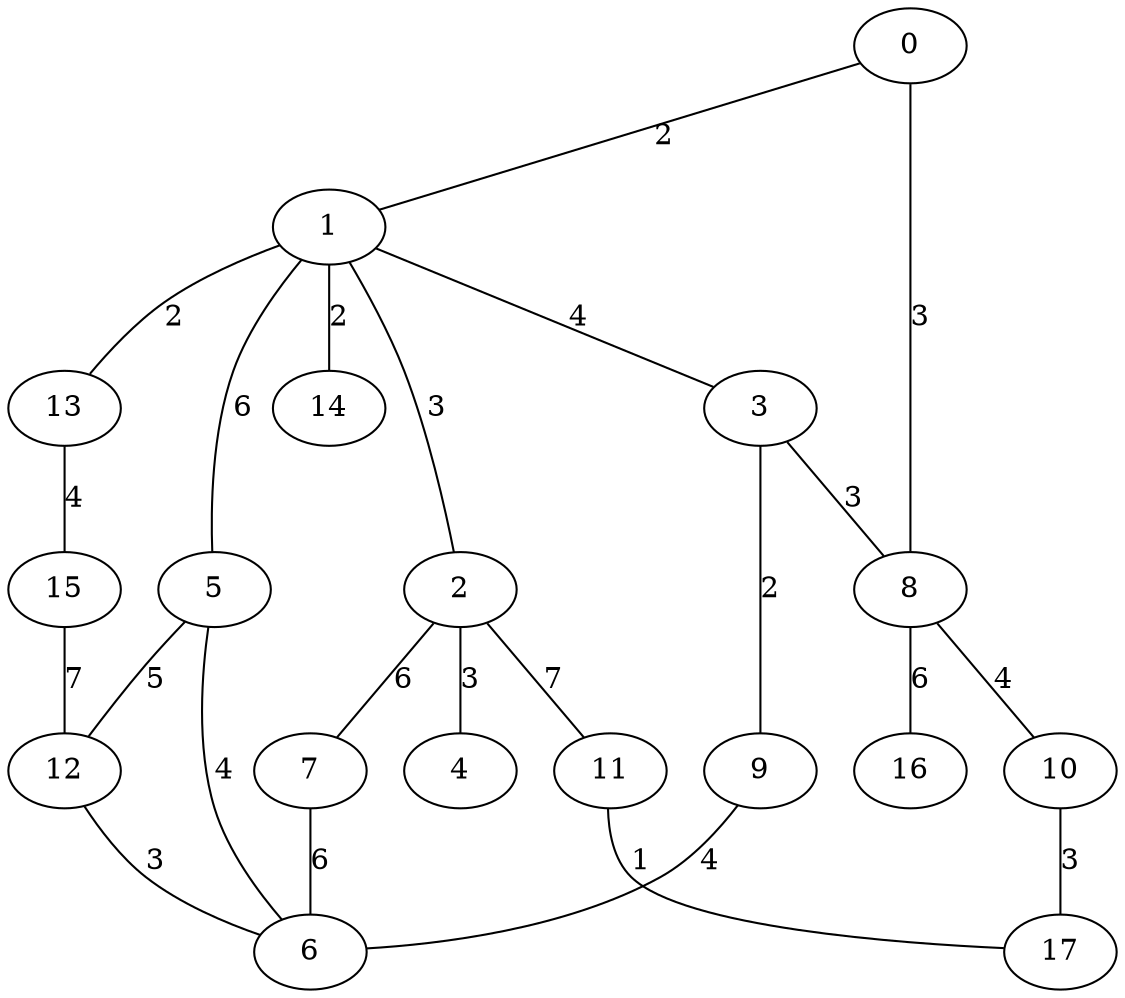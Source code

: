 graph g {
  0 [ habit = 10, size = 110, x = 5, y = 5 ]
  1 [ habit = 10, size = 358, x = 6, y = 6 ]
  2 [ habit = 1, size = 97, x = 8, y = 4 ]
  3 [ habit = 6, size = 115, x = 5, y = 6 ]
  4 [ habit = 2, size = 414, x = 9, y = 3 ]
  5 [ habit = 10, size = 382, x = 8, y = 8 ]
  6 [ habit = 9, size = 412, x = 9, y = 8 ]
  7 [ habit = 4, size = 304, x = 10, y = 6 ]
  8 [ habit = 10, size = 73, x = 3, y = 4 ]
  9 [ habit = 7, size = 226, x = 6, y = 8 ]
  10 [ habit = 2, size = 141, x = 4, y = 2 ]
  11 [ habit = 4, size = 383, x = 7, y = 2 ]
  12 [ habit = 5, size = 464, x = 8, y = 10 ]
  13 [ habit = 7, size = 278, x = 5, y = 8 ]
  14 [ habit = 4, size = 330, x = 8, y = 6 ]
  15 [ habit = 2, size = 329, x = 6, y = 10 ]
  16 [ base = 1, habit = 12, size = 522, x = 1, y = 5 ]
  17 [ base = 2, habit = 5, size = 228, x = 5, y = 1 ]

  0 -- 1 [ label = 2, weight = 2 ]
  0 -- 8 [ label = 3, weight = 3 ]
  1 -- 2 [ label = 3, weight = 3 ]
  1 -- 3 [ label = 4, weight = 4 ]
  1 -- 5 [ label = 6, weight = 6 ]
  1 -- 13 [ label = 2, weight = 2 ]
  1 -- 14 [ label = 2, weight = 2 ]
  2 -- 4 [ label = 3, weight = 3 ]
  2 -- 11 [ label = 7, weight = 7 ]
  2 -- 7 [ label = 6, weight = 6 ]
  3 -- 8 [ label = 3, weight = 3 ]
  3 -- 9 [ label = 2, weight = 2 ]
  5 -- 12 [ label = 5, weight = 5 ]
  5 -- 6 [ label = 4, weight = 4 ]
  7 -- 6 [ label = 6, weight = 6 ]
  8 -- 16 [ label = 6, weight = 6 ]
  8 -- 10 [ label = 4, weight = 4 ]
  9 -- 6 [ label = 4, weight = 4 ]
  10 -- 17 [ label = 3, weight = 3 ]
  11 -- 17 [ label = 1, weight = 1 ]
  12 -- 6 [ label = 3, weight = 3 ]
  13 -- 15 [ label = 4, weight = 4 ]
  15 -- 12 [ label = 7, weight = 7 ]
}
